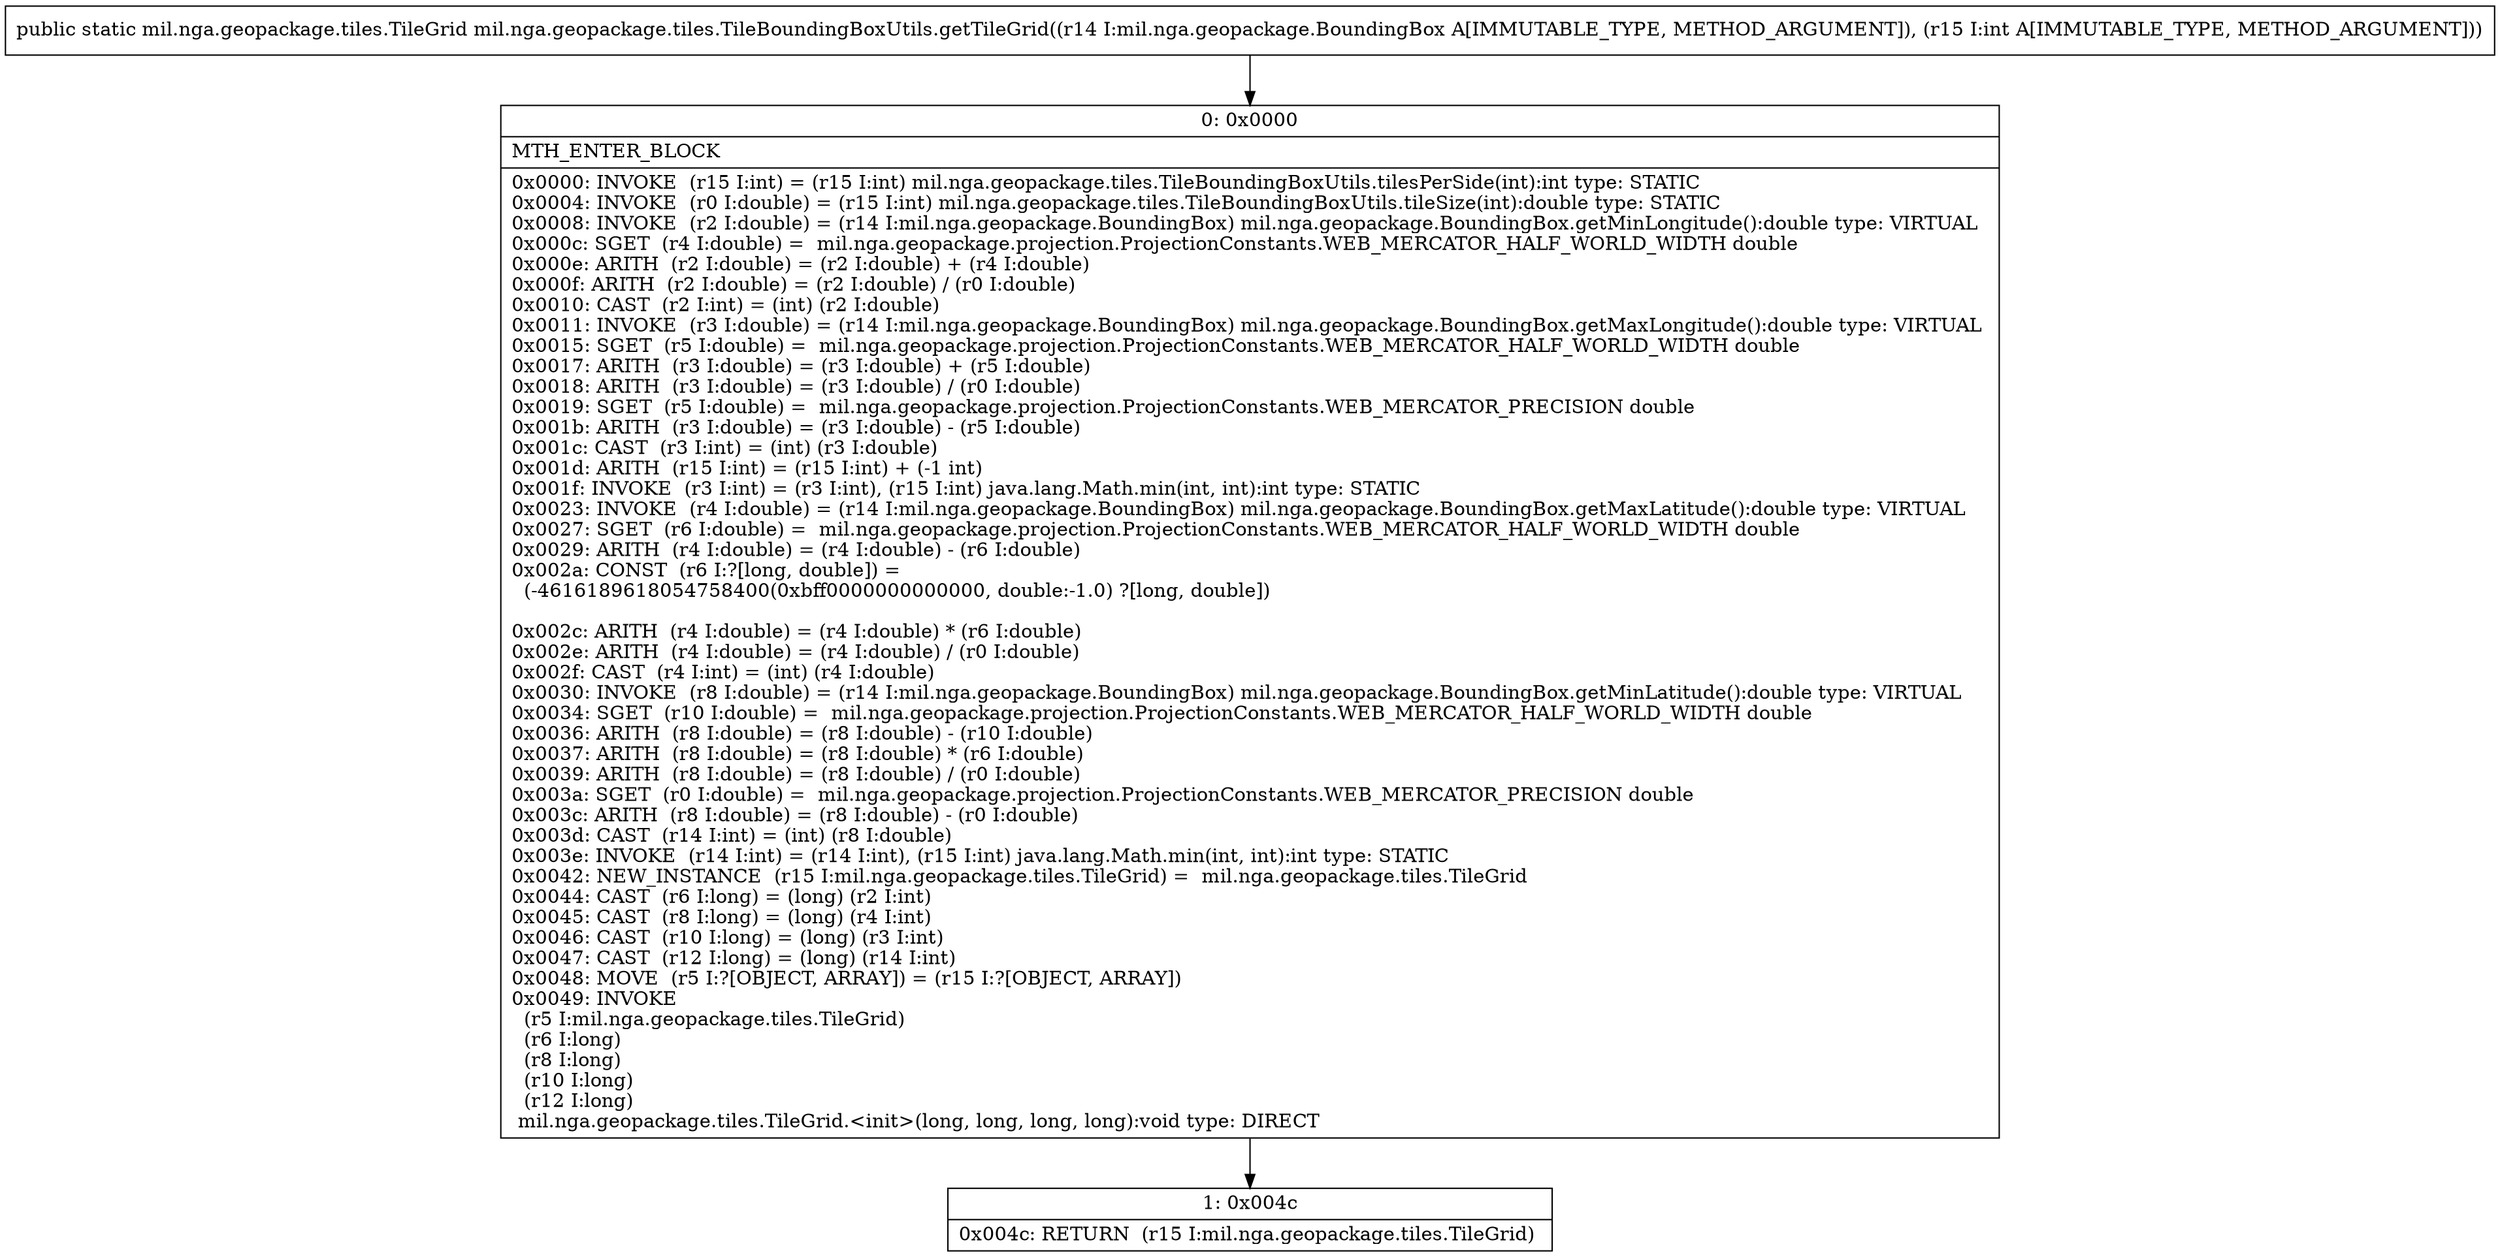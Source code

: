 digraph "CFG formil.nga.geopackage.tiles.TileBoundingBoxUtils.getTileGrid(Lmil\/nga\/geopackage\/BoundingBox;I)Lmil\/nga\/geopackage\/tiles\/TileGrid;" {
Node_0 [shape=record,label="{0\:\ 0x0000|MTH_ENTER_BLOCK\l|0x0000: INVOKE  (r15 I:int) = (r15 I:int) mil.nga.geopackage.tiles.TileBoundingBoxUtils.tilesPerSide(int):int type: STATIC \l0x0004: INVOKE  (r0 I:double) = (r15 I:int) mil.nga.geopackage.tiles.TileBoundingBoxUtils.tileSize(int):double type: STATIC \l0x0008: INVOKE  (r2 I:double) = (r14 I:mil.nga.geopackage.BoundingBox) mil.nga.geopackage.BoundingBox.getMinLongitude():double type: VIRTUAL \l0x000c: SGET  (r4 I:double) =  mil.nga.geopackage.projection.ProjectionConstants.WEB_MERCATOR_HALF_WORLD_WIDTH double \l0x000e: ARITH  (r2 I:double) = (r2 I:double) + (r4 I:double) \l0x000f: ARITH  (r2 I:double) = (r2 I:double) \/ (r0 I:double) \l0x0010: CAST  (r2 I:int) = (int) (r2 I:double) \l0x0011: INVOKE  (r3 I:double) = (r14 I:mil.nga.geopackage.BoundingBox) mil.nga.geopackage.BoundingBox.getMaxLongitude():double type: VIRTUAL \l0x0015: SGET  (r5 I:double) =  mil.nga.geopackage.projection.ProjectionConstants.WEB_MERCATOR_HALF_WORLD_WIDTH double \l0x0017: ARITH  (r3 I:double) = (r3 I:double) + (r5 I:double) \l0x0018: ARITH  (r3 I:double) = (r3 I:double) \/ (r0 I:double) \l0x0019: SGET  (r5 I:double) =  mil.nga.geopackage.projection.ProjectionConstants.WEB_MERCATOR_PRECISION double \l0x001b: ARITH  (r3 I:double) = (r3 I:double) \- (r5 I:double) \l0x001c: CAST  (r3 I:int) = (int) (r3 I:double) \l0x001d: ARITH  (r15 I:int) = (r15 I:int) + (\-1 int) \l0x001f: INVOKE  (r3 I:int) = (r3 I:int), (r15 I:int) java.lang.Math.min(int, int):int type: STATIC \l0x0023: INVOKE  (r4 I:double) = (r14 I:mil.nga.geopackage.BoundingBox) mil.nga.geopackage.BoundingBox.getMaxLatitude():double type: VIRTUAL \l0x0027: SGET  (r6 I:double) =  mil.nga.geopackage.projection.ProjectionConstants.WEB_MERCATOR_HALF_WORLD_WIDTH double \l0x0029: ARITH  (r4 I:double) = (r4 I:double) \- (r6 I:double) \l0x002a: CONST  (r6 I:?[long, double]) = \l  (\-4616189618054758400(0xbff0000000000000, double:\-1.0) ?[long, double])\l \l0x002c: ARITH  (r4 I:double) = (r4 I:double) * (r6 I:double) \l0x002e: ARITH  (r4 I:double) = (r4 I:double) \/ (r0 I:double) \l0x002f: CAST  (r4 I:int) = (int) (r4 I:double) \l0x0030: INVOKE  (r8 I:double) = (r14 I:mil.nga.geopackage.BoundingBox) mil.nga.geopackage.BoundingBox.getMinLatitude():double type: VIRTUAL \l0x0034: SGET  (r10 I:double) =  mil.nga.geopackage.projection.ProjectionConstants.WEB_MERCATOR_HALF_WORLD_WIDTH double \l0x0036: ARITH  (r8 I:double) = (r8 I:double) \- (r10 I:double) \l0x0037: ARITH  (r8 I:double) = (r8 I:double) * (r6 I:double) \l0x0039: ARITH  (r8 I:double) = (r8 I:double) \/ (r0 I:double) \l0x003a: SGET  (r0 I:double) =  mil.nga.geopackage.projection.ProjectionConstants.WEB_MERCATOR_PRECISION double \l0x003c: ARITH  (r8 I:double) = (r8 I:double) \- (r0 I:double) \l0x003d: CAST  (r14 I:int) = (int) (r8 I:double) \l0x003e: INVOKE  (r14 I:int) = (r14 I:int), (r15 I:int) java.lang.Math.min(int, int):int type: STATIC \l0x0042: NEW_INSTANCE  (r15 I:mil.nga.geopackage.tiles.TileGrid) =  mil.nga.geopackage.tiles.TileGrid \l0x0044: CAST  (r6 I:long) = (long) (r2 I:int) \l0x0045: CAST  (r8 I:long) = (long) (r4 I:int) \l0x0046: CAST  (r10 I:long) = (long) (r3 I:int) \l0x0047: CAST  (r12 I:long) = (long) (r14 I:int) \l0x0048: MOVE  (r5 I:?[OBJECT, ARRAY]) = (r15 I:?[OBJECT, ARRAY]) \l0x0049: INVOKE  \l  (r5 I:mil.nga.geopackage.tiles.TileGrid)\l  (r6 I:long)\l  (r8 I:long)\l  (r10 I:long)\l  (r12 I:long)\l mil.nga.geopackage.tiles.TileGrid.\<init\>(long, long, long, long):void type: DIRECT \l}"];
Node_1 [shape=record,label="{1\:\ 0x004c|0x004c: RETURN  (r15 I:mil.nga.geopackage.tiles.TileGrid) \l}"];
MethodNode[shape=record,label="{public static mil.nga.geopackage.tiles.TileGrid mil.nga.geopackage.tiles.TileBoundingBoxUtils.getTileGrid((r14 I:mil.nga.geopackage.BoundingBox A[IMMUTABLE_TYPE, METHOD_ARGUMENT]), (r15 I:int A[IMMUTABLE_TYPE, METHOD_ARGUMENT])) }"];
MethodNode -> Node_0;
Node_0 -> Node_1;
}

